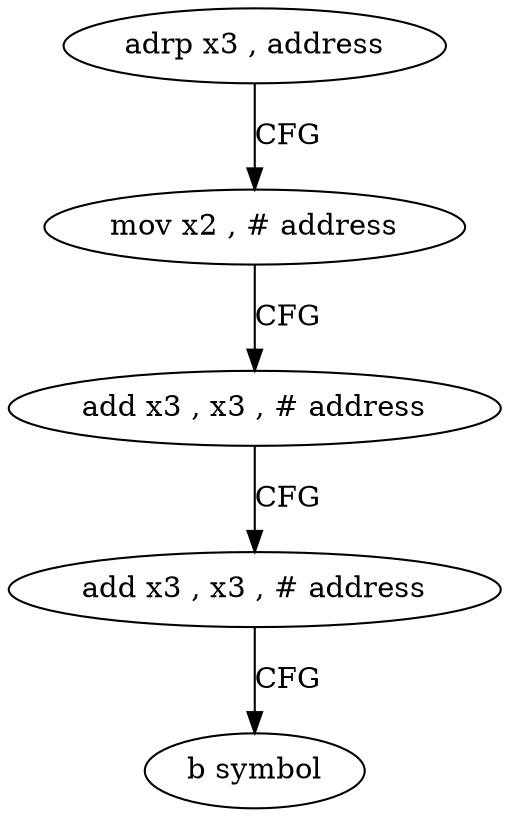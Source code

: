 digraph "func" {
"4317384" [label = "adrp x3 , address" ]
"4317388" [label = "mov x2 , # address" ]
"4317392" [label = "add x3 , x3 , # address" ]
"4317396" [label = "add x3 , x3 , # address" ]
"4317400" [label = "b symbol" ]
"4317384" -> "4317388" [ label = "CFG" ]
"4317388" -> "4317392" [ label = "CFG" ]
"4317392" -> "4317396" [ label = "CFG" ]
"4317396" -> "4317400" [ label = "CFG" ]
}
